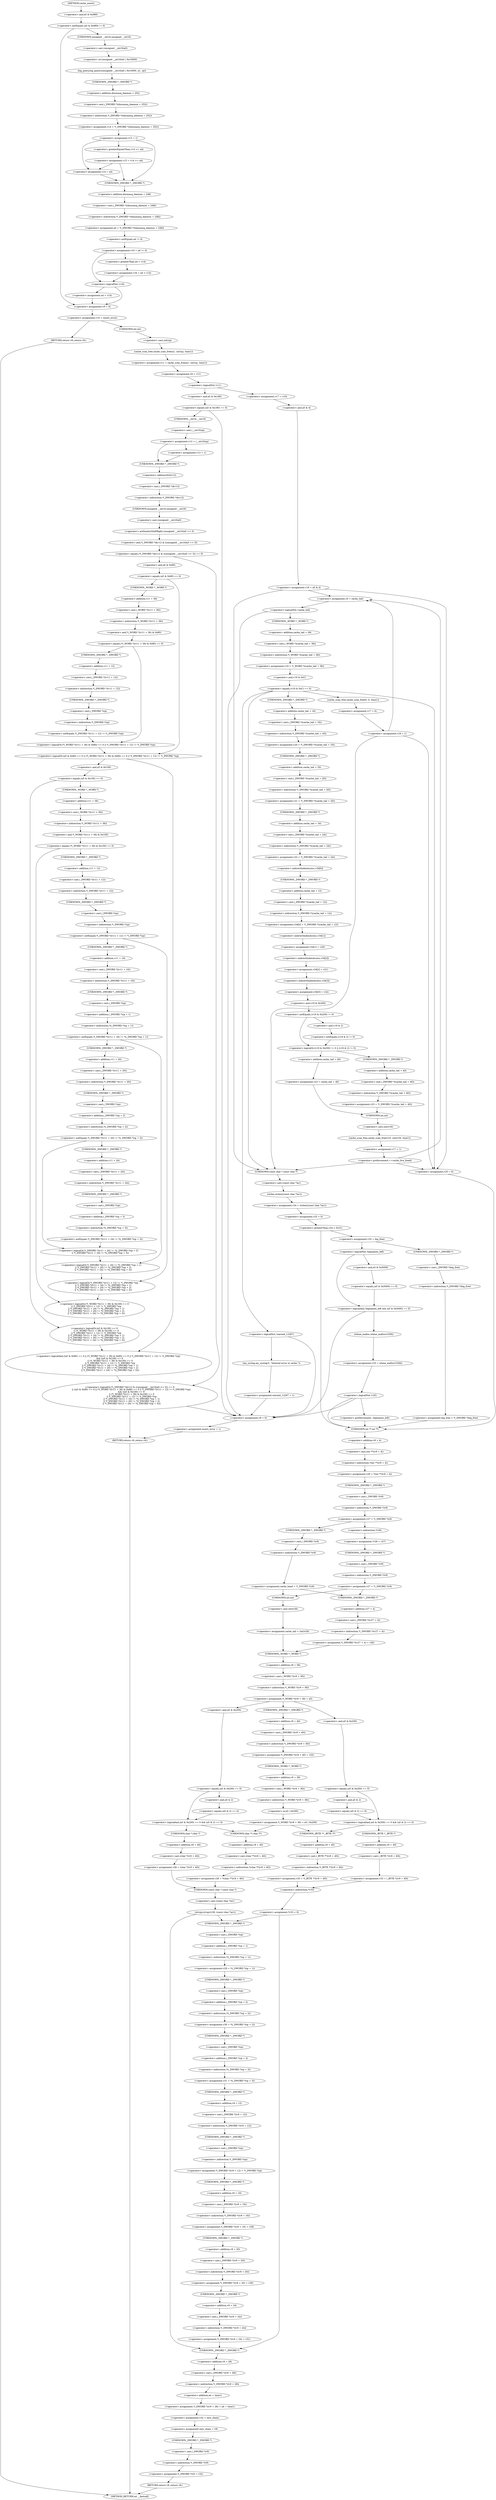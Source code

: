 digraph cache_insert {  
"1000159" [label = "(<operator>.notEquals,(a5 & 0x980) != 0)" ]
"1000160" [label = "(<operator>.and,a5 & 0x980)" ]
"1000165" [label = "(log_query,log_query((unsigned __int16)a5 | 0x10000, a1, cp))" ]
"1000166" [label = "(<operator>.or,(unsigned __int16)a5 | 0x10000)" ]
"1000167" [label = "(<operator>.cast,(unsigned __int16)a5)" ]
"1000168" [label = "(UNKNOWN,unsigned __int16,unsigned __int16)" ]
"1000173" [label = "(<operator>.assignment,v14 = *(_DWORD *)(dnsmasq_daemon + 252))" ]
"1000175" [label = "(<operator>.indirection,*(_DWORD *)(dnsmasq_daemon + 252))" ]
"1000176" [label = "(<operator>.cast,(_DWORD *)(dnsmasq_daemon + 252))" ]
"1000177" [label = "(UNKNOWN,_DWORD *,_DWORD *)" ]
"1000178" [label = "(<operator>.addition,dnsmasq_daemon + 252)" ]
"1000181" [label = "(<operator>.assignment,v15 = 1)" ]
"1000186" [label = "(<operator>.assignment,v15 = v14 >= a4)" ]
"1000188" [label = "(<operator>.greaterEqualsThan,v14 >= a4)" ]
"1000193" [label = "(<operator>.assignment,v14 = a4)" ]
"1000196" [label = "(<operator>.assignment,a4 = *(_DWORD *)(dnsmasq_daemon + 248))" ]
"1000198" [label = "(<operator>.indirection,*(_DWORD *)(dnsmasq_daemon + 248))" ]
"1000199" [label = "(<operator>.cast,(_DWORD *)(dnsmasq_daemon + 248))" ]
"1000200" [label = "(UNKNOWN,_DWORD *,_DWORD *)" ]
"1000201" [label = "(<operator>.addition,dnsmasq_daemon + 248)" ]
"1000204" [label = "(<operator>.assignment,v16 = a4 != 0)" ]
"1000206" [label = "(<operator>.notEquals,a4 != 0)" ]
"1000211" [label = "(<operator>.assignment,v16 = a4 > v14)" ]
"1000213" [label = "(<operator>.greaterThan,a4 > v14)" ]
"1000217" [label = "(<operator>.logicalNot,!v16)" ]
"1000219" [label = "(<operator>.assignment,a4 = v14)" ]
"1000222" [label = "(<operator>.assignment,v9 = 0)" ]
"1000225" [label = "(<operator>.assignment,v10 = insert_error)" ]
"1000230" [label = "(RETURN,return v9;,return v9;)" ]
"1000232" [label = "(<operator>.assignment,v11 = cache_scan_free(a1, (int)cp, time1))" ]
"1000234" [label = "(cache_scan_free,cache_scan_free(a1, (int)cp, time1))" ]
"1000236" [label = "(<operator>.cast,(int)cp)" ]
"1000237" [label = "(UNKNOWN,int,int)" ]
"1000240" [label = "(<operator>.assignment,v9 = v11)" ]
"1000244" [label = "(<operator>.logicalNot,!v11)" ]
"1000247" [label = "(<operator>.assignment,v17 = v10)" ]
"1000250" [label = "(<operator>.assignment,v18 = a5 & 4)" ]
"1000252" [label = "(<operator>.and,a5 & 4)" ]
"1000258" [label = "(<operator>.assignment,v9 = cache_tail)" ]
"1000262" [label = "(<operator>.logicalNot,!cache_tail)" ]
"1000265" [label = "(<operator>.assignment,v19 = *(_WORD *)(cache_tail + 36))" ]
"1000267" [label = "(<operator>.indirection,*(_WORD *)(cache_tail + 36))" ]
"1000268" [label = "(<operator>.cast,(_WORD *)(cache_tail + 36))" ]
"1000269" [label = "(UNKNOWN,_WORD *,_WORD *)" ]
"1000270" [label = "(<operator>.addition,cache_tail + 36)" ]
"1000274" [label = "(<operator>.equals,(v19 & 0xC) == 0)" ]
"1000275" [label = "(<operator>.and,v19 & 0xC)" ]
"1000284" [label = "(<operator>.logicalNot,!warned_12267)" ]
"1000287" [label = "(my_syslog,my_syslog(3, \"Internal error in cache.\"))" ]
"1000290" [label = "(<operator>.assignment,warned_12267 = 1)" ]
"1000297" [label = "(<operator>.assignment,v20 = *(_DWORD *)(cache_tail + 16))" ]
"1000299" [label = "(<operator>.indirection,*(_DWORD *)(cache_tail + 16))" ]
"1000300" [label = "(<operator>.cast,(_DWORD *)(cache_tail + 16))" ]
"1000301" [label = "(UNKNOWN,_DWORD *,_DWORD *)" ]
"1000302" [label = "(<operator>.addition,cache_tail + 16)" ]
"1000305" [label = "(<operator>.assignment,v21 = *(_DWORD *)(cache_tail + 20))" ]
"1000307" [label = "(<operator>.indirection,*(_DWORD *)(cache_tail + 20))" ]
"1000308" [label = "(<operator>.cast,(_DWORD *)(cache_tail + 20))" ]
"1000309" [label = "(UNKNOWN,_DWORD *,_DWORD *)" ]
"1000310" [label = "(<operator>.addition,cache_tail + 20)" ]
"1000313" [label = "(<operator>.assignment,v22 = *(_DWORD *)(cache_tail + 24))" ]
"1000315" [label = "(<operator>.indirection,*(_DWORD *)(cache_tail + 24))" ]
"1000316" [label = "(<operator>.cast,(_DWORD *)(cache_tail + 24))" ]
"1000317" [label = "(UNKNOWN,_DWORD *,_DWORD *)" ]
"1000318" [label = "(<operator>.addition,cache_tail + 24)" ]
"1000321" [label = "(<operator>.assignment,v34[0] = *(_DWORD *)(cache_tail + 12))" ]
"1000322" [label = "(<operator>.indirectIndexAccess,v34[0])" ]
"1000325" [label = "(<operator>.indirection,*(_DWORD *)(cache_tail + 12))" ]
"1000326" [label = "(<operator>.cast,(_DWORD *)(cache_tail + 12))" ]
"1000327" [label = "(UNKNOWN,_DWORD *,_DWORD *)" ]
"1000328" [label = "(<operator>.addition,cache_tail + 12)" ]
"1000331" [label = "(<operator>.assignment,v34[1] = v20)" ]
"1000332" [label = "(<operator>.indirectIndexAccess,v34[1])" ]
"1000336" [label = "(<operator>.assignment,v34[2] = v21)" ]
"1000337" [label = "(<operator>.indirectIndexAccess,v34[2])" ]
"1000341" [label = "(<operator>.assignment,v34[3] = v22)" ]
"1000342" [label = "(<operator>.indirectIndexAccess,v34[3])" ]
"1000347" [label = "(<operator>.logicalOr,(v19 & 0x200) != 0 || (v19 & 2) != 0)" ]
"1000348" [label = "(<operator>.notEquals,(v19 & 0x200) != 0)" ]
"1000349" [label = "(<operator>.and,v19 & 0x200)" ]
"1000353" [label = "(<operator>.notEquals,(v19 & 2) != 0)" ]
"1000354" [label = "(<operator>.and,v19 & 2)" ]
"1000358" [label = "(<operator>.assignment,v23 = *(_DWORD *)(cache_tail + 40))" ]
"1000360" [label = "(<operator>.indirection,*(_DWORD *)(cache_tail + 40))" ]
"1000361" [label = "(<operator>.cast,(_DWORD *)(cache_tail + 40))" ]
"1000362" [label = "(UNKNOWN,_DWORD *,_DWORD *)" ]
"1000363" [label = "(<operator>.addition,cache_tail + 40)" ]
"1000367" [label = "(<operator>.assignment,v23 = cache_tail + 40)" ]
"1000369" [label = "(<operator>.addition,cache_tail + 40)" ]
"1000372" [label = "(cache_scan_free,cache_scan_free(v23, (int)v34, time1))" ]
"1000374" [label = "(<operator>.cast,(int)v34)" ]
"1000375" [label = "(UNKNOWN,int,int)" ]
"1000378" [label = "(<operator>.assignment,v17 = 1)" ]
"1000381" [label = "(<operator>.preIncrement,++cache_live_freed)" ]
"1000385" [label = "(cache_scan_free,cache_scan_free(0, 0, time1))" ]
"1000389" [label = "(<operator>.assignment,v17 = 0)" ]
"1000392" [label = "(<operator>.assignment,v18 = 1)" ]
"1000398" [label = "(<operator>.assignment,v24 = strlen((const char *)a1))" ]
"1000400" [label = "(strlen,strlen((const char *)a1))" ]
"1000401" [label = "(<operator>.cast,(const char *)a1)" ]
"1000402" [label = "(UNKNOWN,const char *,const char *)" ]
"1000404" [label = "(<operator>.assignment,v25 = 0)" ]
"1000408" [label = "(<operator>.greaterThan,v24 > 0x31)" ]
"1000412" [label = "(<operator>.assignment,v25 = big_free)" ]
"1000418" [label = "(<operator>.assignment,big_free = *(_DWORD *)big_free)" ]
"1000420" [label = "(<operator>.indirection,*(_DWORD *)big_free)" ]
"1000421" [label = "(<operator>.cast,(_DWORD *)big_free)" ]
"1000422" [label = "(UNKNOWN,_DWORD *,_DWORD *)" ]
"1000427" [label = "(<operator>.logicalAnd,!bignames_left && (a5 & 0x5000) == 0)" ]
"1000428" [label = "(<operator>.logicalNot,!bignames_left)" ]
"1000430" [label = "(<operator>.equals,(a5 & 0x5000) == 0)" ]
"1000431" [label = "(<operator>.and,a5 & 0x5000)" ]
"1000436" [label = "(<operator>.assignment,v25 = whine_malloc(1028))" ]
"1000438" [label = "(whine_malloc,whine_malloc(1028))" ]
"1000441" [label = "(<operator>.logicalNot,!v25)" ]
"1000446" [label = "(<operator>.preDecrement,--bignames_left)" ]
"1000450" [label = "(<operator>.assignment,v25 = 0)" ]
"1000453" [label = "(<operator>.assignment,v26 = *(int **)(v9 + 4))" ]
"1000455" [label = "(<operator>.indirection,*(int **)(v9 + 4))" ]
"1000456" [label = "(<operator>.cast,(int **)(v9 + 4))" ]
"1000457" [label = "(UNKNOWN,int **,int **)" ]
"1000458" [label = "(<operator>.addition,v9 + 4)" ]
"1000461" [label = "(<operator>.assignment,v27 = *(_DWORD *)v9)" ]
"1000463" [label = "(<operator>.indirection,*(_DWORD *)v9)" ]
"1000464" [label = "(<operator>.cast,(_DWORD *)v9)" ]
"1000465" [label = "(UNKNOWN,_DWORD *,_DWORD *)" ]
"1000470" [label = "(<operator>.assignment,*v26 = v27)" ]
"1000471" [label = "(<operator>.indirection,*v26)" ]
"1000474" [label = "(<operator>.assignment,v27 = *(_DWORD *)v9)" ]
"1000476" [label = "(<operator>.indirection,*(_DWORD *)v9)" ]
"1000477" [label = "(<operator>.cast,(_DWORD *)v9)" ]
"1000478" [label = "(UNKNOWN,_DWORD *,_DWORD *)" ]
"1000482" [label = "(<operator>.assignment,cache_head = *(_DWORD *)v9)" ]
"1000484" [label = "(<operator>.indirection,*(_DWORD *)v9)" ]
"1000485" [label = "(<operator>.cast,(_DWORD *)v9)" ]
"1000486" [label = "(UNKNOWN,_DWORD *,_DWORD *)" ]
"1000490" [label = "(<operator>.assignment,*(_DWORD *)(v27 + 4) = v26)" ]
"1000491" [label = "(<operator>.indirection,*(_DWORD *)(v27 + 4))" ]
"1000492" [label = "(<operator>.cast,(_DWORD *)(v27 + 4))" ]
"1000493" [label = "(UNKNOWN,_DWORD *,_DWORD *)" ]
"1000494" [label = "(<operator>.addition,v27 + 4)" ]
"1000499" [label = "(<operator>.assignment,cache_tail = (int)v26)" ]
"1000501" [label = "(<operator>.cast,(int)v26)" ]
"1000502" [label = "(UNKNOWN,int,int)" ]
"1000504" [label = "(<operator>.assignment,*(_WORD *)(v9 + 36) = a5)" ]
"1000505" [label = "(<operator>.indirection,*(_WORD *)(v9 + 36))" ]
"1000506" [label = "(<operator>.cast,(_WORD *)(v9 + 36))" ]
"1000507" [label = "(UNKNOWN,_WORD *,_WORD *)" ]
"1000508" [label = "(<operator>.addition,v9 + 36)" ]
"1000515" [label = "(<operator>.assignment,*(_DWORD *)(v9 + 40) = v25)" ]
"1000516" [label = "(<operator>.indirection,*(_DWORD *)(v9 + 40))" ]
"1000517" [label = "(<operator>.cast,(_DWORD *)(v9 + 40))" ]
"1000518" [label = "(UNKNOWN,_DWORD *,_DWORD *)" ]
"1000519" [label = "(<operator>.addition,v9 + 40)" ]
"1000523" [label = "(<operator>.assignment,*(_WORD *)(v9 + 36) = a5 | 0x200)" ]
"1000524" [label = "(<operator>.indirection,*(_WORD *)(v9 + 36))" ]
"1000525" [label = "(<operator>.cast,(_WORD *)(v9 + 36))" ]
"1000526" [label = "(UNKNOWN,_WORD *,_WORD *)" ]
"1000527" [label = "(<operator>.addition,v9 + 36)" ]
"1000530" [label = "(<operator>.or,a5 | 0x200)" ]
"1000542" [label = "(<operator>.logicalAnd,(a5 & 0x200) == 0 && (a5 & 2) == 0)" ]
"1000543" [label = "(<operator>.equals,(a5 & 0x200) == 0)" ]
"1000544" [label = "(<operator>.and,a5 & 0x200)" ]
"1000548" [label = "(<operator>.equals,(a5 & 2) == 0)" ]
"1000549" [label = "(<operator>.and,a5 & 2)" ]
"1000554" [label = "(<operator>.assignment,v28 = (char *)(v9 + 40))" ]
"1000556" [label = "(<operator>.cast,(char *)(v9 + 40))" ]
"1000557" [label = "(UNKNOWN,char *,char *)" ]
"1000558" [label = "(<operator>.addition,v9 + 40)" ]
"1000563" [label = "(<operator>.assignment,v28 = *(char **)(v9 + 40))" ]
"1000565" [label = "(<operator>.indirection,*(char **)(v9 + 40))" ]
"1000566" [label = "(<operator>.cast,(char **)(v9 + 40))" ]
"1000567" [label = "(UNKNOWN,char **,char **)" ]
"1000568" [label = "(<operator>.addition,v9 + 40)" ]
"1000572" [label = "(strcpy,strcpy(v28, (const char *)a1))" ]
"1000574" [label = "(<operator>.cast,(const char *)a1)" ]
"1000575" [label = "(UNKNOWN,const char *,const char *)" ]
"1000581" [label = "(<operator>.assignment,v29 = *((_DWORD *)cp + 1))" ]
"1000583" [label = "(<operator>.indirection,*((_DWORD *)cp + 1))" ]
"1000584" [label = "(<operator>.addition,(_DWORD *)cp + 1)" ]
"1000585" [label = "(<operator>.cast,(_DWORD *)cp)" ]
"1000586" [label = "(UNKNOWN,_DWORD *,_DWORD *)" ]
"1000589" [label = "(<operator>.assignment,v30 = *((_DWORD *)cp + 2))" ]
"1000591" [label = "(<operator>.indirection,*((_DWORD *)cp + 2))" ]
"1000592" [label = "(<operator>.addition,(_DWORD *)cp + 2)" ]
"1000593" [label = "(<operator>.cast,(_DWORD *)cp)" ]
"1000594" [label = "(UNKNOWN,_DWORD *,_DWORD *)" ]
"1000597" [label = "(<operator>.assignment,v31 = *((_DWORD *)cp + 3))" ]
"1000599" [label = "(<operator>.indirection,*((_DWORD *)cp + 3))" ]
"1000600" [label = "(<operator>.addition,(_DWORD *)cp + 3)" ]
"1000601" [label = "(<operator>.cast,(_DWORD *)cp)" ]
"1000602" [label = "(UNKNOWN,_DWORD *,_DWORD *)" ]
"1000605" [label = "(<operator>.assignment,*(_DWORD *)(v9 + 12) = *(_DWORD *)cp)" ]
"1000606" [label = "(<operator>.indirection,*(_DWORD *)(v9 + 12))" ]
"1000607" [label = "(<operator>.cast,(_DWORD *)(v9 + 12))" ]
"1000608" [label = "(UNKNOWN,_DWORD *,_DWORD *)" ]
"1000609" [label = "(<operator>.addition,v9 + 12)" ]
"1000612" [label = "(<operator>.indirection,*(_DWORD *)cp)" ]
"1000613" [label = "(<operator>.cast,(_DWORD *)cp)" ]
"1000614" [label = "(UNKNOWN,_DWORD *,_DWORD *)" ]
"1000616" [label = "(<operator>.assignment,*(_DWORD *)(v9 + 16) = v29)" ]
"1000617" [label = "(<operator>.indirection,*(_DWORD *)(v9 + 16))" ]
"1000618" [label = "(<operator>.cast,(_DWORD *)(v9 + 16))" ]
"1000619" [label = "(UNKNOWN,_DWORD *,_DWORD *)" ]
"1000620" [label = "(<operator>.addition,v9 + 16)" ]
"1000624" [label = "(<operator>.assignment,*(_DWORD *)(v9 + 20) = v30)" ]
"1000625" [label = "(<operator>.indirection,*(_DWORD *)(v9 + 20))" ]
"1000626" [label = "(<operator>.cast,(_DWORD *)(v9 + 20))" ]
"1000627" [label = "(UNKNOWN,_DWORD *,_DWORD *)" ]
"1000628" [label = "(<operator>.addition,v9 + 20)" ]
"1000632" [label = "(<operator>.assignment,*(_DWORD *)(v9 + 24) = v31)" ]
"1000633" [label = "(<operator>.indirection,*(_DWORD *)(v9 + 24))" ]
"1000634" [label = "(<operator>.cast,(_DWORD *)(v9 + 24))" ]
"1000635" [label = "(UNKNOWN,_DWORD *,_DWORD *)" ]
"1000636" [label = "(<operator>.addition,v9 + 24)" ]
"1000640" [label = "(<operator>.assignment,*(_DWORD *)(v9 + 28) = a4 + time1)" ]
"1000641" [label = "(<operator>.indirection,*(_DWORD *)(v9 + 28))" ]
"1000642" [label = "(<operator>.cast,(_DWORD *)(v9 + 28))" ]
"1000643" [label = "(UNKNOWN,_DWORD *,_DWORD *)" ]
"1000644" [label = "(<operator>.addition,v9 + 28)" ]
"1000647" [label = "(<operator>.addition,a4 + time1)" ]
"1000650" [label = "(<operator>.assignment,v32 = new_chain)" ]
"1000653" [label = "(<operator>.assignment,new_chain = v9)" ]
"1000656" [label = "(<operator>.assignment,*(_DWORD *)v9 = v32)" ]
"1000657" [label = "(<operator>.indirection,*(_DWORD *)v9)" ]
"1000658" [label = "(<operator>.cast,(_DWORD *)v9)" ]
"1000659" [label = "(UNKNOWN,_DWORD *,_DWORD *)" ]
"1000662" [label = "(RETURN,return v9;,return v9;)" ]
"1000665" [label = "(<operator>.logicalAnd,(a5 & 0x200) == 0 && (a5 & 2) == 0)" ]
"1000666" [label = "(<operator>.equals,(a5 & 0x200) == 0)" ]
"1000667" [label = "(<operator>.and,a5 & 0x200)" ]
"1000671" [label = "(<operator>.equals,(a5 & 2) == 0)" ]
"1000672" [label = "(<operator>.and,a5 & 2)" ]
"1000677" [label = "(<operator>.assignment,v33 = (_BYTE *)(v9 + 40))" ]
"1000679" [label = "(<operator>.cast,(_BYTE *)(v9 + 40))" ]
"1000680" [label = "(UNKNOWN,_BYTE *,_BYTE *)" ]
"1000681" [label = "(<operator>.addition,v9 + 40)" ]
"1000685" [label = "(<operator>.assignment,*v33 = 0)" ]
"1000686" [label = "(<operator>.indirection,*v33)" ]
"1000690" [label = "(<operator>.assignment,v33 = *(_BYTE **)(v9 + 40))" ]
"1000692" [label = "(<operator>.indirection,*(_BYTE **)(v9 + 40))" ]
"1000693" [label = "(<operator>.cast,(_BYTE **)(v9 + 40))" ]
"1000694" [label = "(UNKNOWN,_BYTE **,_BYTE **)" ]
"1000695" [label = "(<operator>.addition,v9 + 40)" ]
"1000700" [label = "(<operator>.equals,(a5 & 0x180) == 0)" ]
"1000701" [label = "(<operator>.and,a5 & 0x180)" ]
"1000706" [label = "(<operator>.assignment,v12 = (__int16)cp)" ]
"1000708" [label = "(<operator>.cast,(__int16)cp)" ]
"1000709" [label = "(UNKNOWN,__int16,__int16)" ]
"1000713" [label = "(<operator>.assignment,v12 = 1)" ]
"1000717" [label = "(<operator>.logicalOr,(*(_DWORD *)&v12 & ((unsigned __int16)a5 >> 3)) == 0\n    || ((a5 & 0x80) == 0 || (*(_WORD *)(v11 + 36) & 0x80) == 0 || *(_DWORD *)(v11 + 12) != *(_DWORD *)cp)\n    && ((a5 & 0x100) == 0\n     || (*(_WORD *)(v11 + 36) & 0x100) == 0\n     || *(_DWORD *)(v11 + 12) != *(_DWORD *)cp\n     || *(_DWORD *)(v11 + 16) != *((_DWORD *)cp + 1)\n     || *(_DWORD *)(v11 + 20) != *((_DWORD *)cp + 2)\n     || *(_DWORD *)(v11 + 24) != *((_DWORD *)cp + 3)))" ]
"1000718" [label = "(<operator>.equals,(*(_DWORD *)&v12 & ((unsigned __int16)a5 >> 3)) == 0)" ]
"1000719" [label = "(<operator>.and,*(_DWORD *)&v12 & ((unsigned __int16)a5 >> 3))" ]
"1000720" [label = "(<operator>.indirection,*(_DWORD *)&v12)" ]
"1000721" [label = "(<operator>.cast,(_DWORD *)&v12)" ]
"1000722" [label = "(UNKNOWN,_DWORD *,_DWORD *)" ]
"1000723" [label = "(<operator>.addressOf,&v12)" ]
"1000725" [label = "(<operator>.arithmeticShiftRight,(unsigned __int16)a5 >> 3)" ]
"1000726" [label = "(<operator>.cast,(unsigned __int16)a5)" ]
"1000727" [label = "(UNKNOWN,unsigned __int16,unsigned __int16)" ]
"1000731" [label = "(<operator>.logicalAnd,((a5 & 0x80) == 0 || (*(_WORD *)(v11 + 36) & 0x80) == 0 || *(_DWORD *)(v11 + 12) != *(_DWORD *)cp)\n    && ((a5 & 0x100) == 0\n     || (*(_WORD *)(v11 + 36) & 0x100) == 0\n     || *(_DWORD *)(v11 + 12) != *(_DWORD *)cp\n     || *(_DWORD *)(v11 + 16) != *((_DWORD *)cp + 1)\n     || *(_DWORD *)(v11 + 20) != *((_DWORD *)cp + 2)\n     || *(_DWORD *)(v11 + 24) != *((_DWORD *)cp + 3)))" ]
"1000732" [label = "(<operator>.logicalOr,(a5 & 0x80) == 0 || (*(_WORD *)(v11 + 36) & 0x80) == 0 || *(_DWORD *)(v11 + 12) != *(_DWORD *)cp)" ]
"1000733" [label = "(<operator>.equals,(a5 & 0x80) == 0)" ]
"1000734" [label = "(<operator>.and,a5 & 0x80)" ]
"1000738" [label = "(<operator>.logicalOr,(*(_WORD *)(v11 + 36) & 0x80) == 0 || *(_DWORD *)(v11 + 12) != *(_DWORD *)cp)" ]
"1000739" [label = "(<operator>.equals,(*(_WORD *)(v11 + 36) & 0x80) == 0)" ]
"1000740" [label = "(<operator>.and,*(_WORD *)(v11 + 36) & 0x80)" ]
"1000741" [label = "(<operator>.indirection,*(_WORD *)(v11 + 36))" ]
"1000742" [label = "(<operator>.cast,(_WORD *)(v11 + 36))" ]
"1000743" [label = "(UNKNOWN,_WORD *,_WORD *)" ]
"1000744" [label = "(<operator>.addition,v11 + 36)" ]
"1000749" [label = "(<operator>.notEquals,*(_DWORD *)(v11 + 12) != *(_DWORD *)cp)" ]
"1000750" [label = "(<operator>.indirection,*(_DWORD *)(v11 + 12))" ]
"1000751" [label = "(<operator>.cast,(_DWORD *)(v11 + 12))" ]
"1000752" [label = "(UNKNOWN,_DWORD *,_DWORD *)" ]
"1000753" [label = "(<operator>.addition,v11 + 12)" ]
"1000756" [label = "(<operator>.indirection,*(_DWORD *)cp)" ]
"1000757" [label = "(<operator>.cast,(_DWORD *)cp)" ]
"1000758" [label = "(UNKNOWN,_DWORD *,_DWORD *)" ]
"1000760" [label = "(<operator>.logicalOr,(a5 & 0x100) == 0\n     || (*(_WORD *)(v11 + 36) & 0x100) == 0\n     || *(_DWORD *)(v11 + 12) != *(_DWORD *)cp\n     || *(_DWORD *)(v11 + 16) != *((_DWORD *)cp + 1)\n     || *(_DWORD *)(v11 + 20) != *((_DWORD *)cp + 2)\n     || *(_DWORD *)(v11 + 24) != *((_DWORD *)cp + 3))" ]
"1000761" [label = "(<operator>.equals,(a5 & 0x100) == 0)" ]
"1000762" [label = "(<operator>.and,a5 & 0x100)" ]
"1000766" [label = "(<operator>.logicalOr,(*(_WORD *)(v11 + 36) & 0x100) == 0\n     || *(_DWORD *)(v11 + 12) != *(_DWORD *)cp\n     || *(_DWORD *)(v11 + 16) != *((_DWORD *)cp + 1)\n     || *(_DWORD *)(v11 + 20) != *((_DWORD *)cp + 2)\n     || *(_DWORD *)(v11 + 24) != *((_DWORD *)cp + 3))" ]
"1000767" [label = "(<operator>.equals,(*(_WORD *)(v11 + 36) & 0x100) == 0)" ]
"1000768" [label = "(<operator>.and,*(_WORD *)(v11 + 36) & 0x100)" ]
"1000769" [label = "(<operator>.indirection,*(_WORD *)(v11 + 36))" ]
"1000770" [label = "(<operator>.cast,(_WORD *)(v11 + 36))" ]
"1000771" [label = "(UNKNOWN,_WORD *,_WORD *)" ]
"1000772" [label = "(<operator>.addition,v11 + 36)" ]
"1000777" [label = "(<operator>.logicalOr,*(_DWORD *)(v11 + 12) != *(_DWORD *)cp\n     || *(_DWORD *)(v11 + 16) != *((_DWORD *)cp + 1)\n     || *(_DWORD *)(v11 + 20) != *((_DWORD *)cp + 2)\n     || *(_DWORD *)(v11 + 24) != *((_DWORD *)cp + 3))" ]
"1000778" [label = "(<operator>.notEquals,*(_DWORD *)(v11 + 12) != *(_DWORD *)cp)" ]
"1000779" [label = "(<operator>.indirection,*(_DWORD *)(v11 + 12))" ]
"1000780" [label = "(<operator>.cast,(_DWORD *)(v11 + 12))" ]
"1000781" [label = "(UNKNOWN,_DWORD *,_DWORD *)" ]
"1000782" [label = "(<operator>.addition,v11 + 12)" ]
"1000785" [label = "(<operator>.indirection,*(_DWORD *)cp)" ]
"1000786" [label = "(<operator>.cast,(_DWORD *)cp)" ]
"1000787" [label = "(UNKNOWN,_DWORD *,_DWORD *)" ]
"1000789" [label = "(<operator>.logicalOr,*(_DWORD *)(v11 + 16) != *((_DWORD *)cp + 1)\n     || *(_DWORD *)(v11 + 20) != *((_DWORD *)cp + 2)\n     || *(_DWORD *)(v11 + 24) != *((_DWORD *)cp + 3))" ]
"1000790" [label = "(<operator>.notEquals,*(_DWORD *)(v11 + 16) != *((_DWORD *)cp + 1))" ]
"1000791" [label = "(<operator>.indirection,*(_DWORD *)(v11 + 16))" ]
"1000792" [label = "(<operator>.cast,(_DWORD *)(v11 + 16))" ]
"1000793" [label = "(UNKNOWN,_DWORD *,_DWORD *)" ]
"1000794" [label = "(<operator>.addition,v11 + 16)" ]
"1000797" [label = "(<operator>.indirection,*((_DWORD *)cp + 1))" ]
"1000798" [label = "(<operator>.addition,(_DWORD *)cp + 1)" ]
"1000799" [label = "(<operator>.cast,(_DWORD *)cp)" ]
"1000800" [label = "(UNKNOWN,_DWORD *,_DWORD *)" ]
"1000803" [label = "(<operator>.logicalOr,*(_DWORD *)(v11 + 20) != *((_DWORD *)cp + 2)\n     || *(_DWORD *)(v11 + 24) != *((_DWORD *)cp + 3))" ]
"1000804" [label = "(<operator>.notEquals,*(_DWORD *)(v11 + 20) != *((_DWORD *)cp + 2))" ]
"1000805" [label = "(<operator>.indirection,*(_DWORD *)(v11 + 20))" ]
"1000806" [label = "(<operator>.cast,(_DWORD *)(v11 + 20))" ]
"1000807" [label = "(UNKNOWN,_DWORD *,_DWORD *)" ]
"1000808" [label = "(<operator>.addition,v11 + 20)" ]
"1000811" [label = "(<operator>.indirection,*((_DWORD *)cp + 2))" ]
"1000812" [label = "(<operator>.addition,(_DWORD *)cp + 2)" ]
"1000813" [label = "(<operator>.cast,(_DWORD *)cp)" ]
"1000814" [label = "(UNKNOWN,_DWORD *,_DWORD *)" ]
"1000817" [label = "(<operator>.notEquals,*(_DWORD *)(v11 + 24) != *((_DWORD *)cp + 3))" ]
"1000818" [label = "(<operator>.indirection,*(_DWORD *)(v11 + 24))" ]
"1000819" [label = "(<operator>.cast,(_DWORD *)(v11 + 24))" ]
"1000820" [label = "(UNKNOWN,_DWORD *,_DWORD *)" ]
"1000821" [label = "(<operator>.addition,v11 + 24)" ]
"1000824" [label = "(<operator>.indirection,*((_DWORD *)cp + 3))" ]
"1000825" [label = "(<operator>.addition,(_DWORD *)cp + 3)" ]
"1000826" [label = "(<operator>.cast,(_DWORD *)cp)" ]
"1000827" [label = "(UNKNOWN,_DWORD *,_DWORD *)" ]
"1000832" [label = "(<operator>.assignment,v9 = 0)" ]
"1000835" [label = "(<operator>.assignment,insert_error = 1)" ]
"1000838" [label = "(RETURN,return v9;,return v9;)" ]
"1000126" [label = "(METHOD,cache_insert)" ]
"1000840" [label = "(METHOD_RETURN,int __fastcall)" ]
  "1000159" -> "1000168" 
  "1000159" -> "1000222" 
  "1000160" -> "1000159" 
  "1000165" -> "1000177" 
  "1000166" -> "1000165" 
  "1000167" -> "1000166" 
  "1000168" -> "1000167" 
  "1000173" -> "1000181" 
  "1000175" -> "1000173" 
  "1000176" -> "1000175" 
  "1000177" -> "1000178" 
  "1000178" -> "1000176" 
  "1000181" -> "1000188" 
  "1000181" -> "1000193" 
  "1000181" -> "1000200" 
  "1000186" -> "1000193" 
  "1000186" -> "1000200" 
  "1000188" -> "1000186" 
  "1000193" -> "1000200" 
  "1000196" -> "1000206" 
  "1000198" -> "1000196" 
  "1000199" -> "1000198" 
  "1000200" -> "1000201" 
  "1000201" -> "1000199" 
  "1000204" -> "1000213" 
  "1000204" -> "1000217" 
  "1000206" -> "1000204" 
  "1000211" -> "1000217" 
  "1000213" -> "1000211" 
  "1000217" -> "1000219" 
  "1000217" -> "1000222" 
  "1000219" -> "1000222" 
  "1000222" -> "1000225" 
  "1000225" -> "1000230" 
  "1000225" -> "1000237" 
  "1000230" -> "1000840" 
  "1000232" -> "1000240" 
  "1000234" -> "1000232" 
  "1000236" -> "1000234" 
  "1000237" -> "1000236" 
  "1000240" -> "1000244" 
  "1000244" -> "1000247" 
  "1000244" -> "1000701" 
  "1000247" -> "1000252" 
  "1000250" -> "1000258" 
  "1000250" -> "1000402" 
  "1000250" -> "1000450" 
  "1000252" -> "1000250" 
  "1000258" -> "1000262" 
  "1000262" -> "1000832" 
  "1000262" -> "1000269" 
  "1000265" -> "1000275" 
  "1000267" -> "1000265" 
  "1000268" -> "1000267" 
  "1000269" -> "1000270" 
  "1000270" -> "1000268" 
  "1000274" -> "1000402" 
  "1000274" -> "1000450" 
  "1000274" -> "1000284" 
  "1000274" -> "1000301" 
  "1000274" -> "1000385" 
  "1000275" -> "1000274" 
  "1000284" -> "1000287" 
  "1000284" -> "1000832" 
  "1000287" -> "1000290" 
  "1000290" -> "1000832" 
  "1000297" -> "1000309" 
  "1000299" -> "1000297" 
  "1000300" -> "1000299" 
  "1000301" -> "1000302" 
  "1000302" -> "1000300" 
  "1000305" -> "1000317" 
  "1000307" -> "1000305" 
  "1000308" -> "1000307" 
  "1000309" -> "1000310" 
  "1000310" -> "1000308" 
  "1000313" -> "1000322" 
  "1000315" -> "1000313" 
  "1000316" -> "1000315" 
  "1000317" -> "1000318" 
  "1000318" -> "1000316" 
  "1000321" -> "1000332" 
  "1000322" -> "1000327" 
  "1000325" -> "1000321" 
  "1000326" -> "1000325" 
  "1000327" -> "1000328" 
  "1000328" -> "1000326" 
  "1000331" -> "1000337" 
  "1000332" -> "1000331" 
  "1000336" -> "1000342" 
  "1000337" -> "1000336" 
  "1000341" -> "1000349" 
  "1000342" -> "1000341" 
  "1000347" -> "1000362" 
  "1000347" -> "1000369" 
  "1000348" -> "1000347" 
  "1000348" -> "1000354" 
  "1000349" -> "1000348" 
  "1000353" -> "1000347" 
  "1000354" -> "1000353" 
  "1000358" -> "1000375" 
  "1000360" -> "1000358" 
  "1000361" -> "1000360" 
  "1000362" -> "1000363" 
  "1000363" -> "1000361" 
  "1000367" -> "1000375" 
  "1000369" -> "1000367" 
  "1000372" -> "1000378" 
  "1000374" -> "1000372" 
  "1000375" -> "1000374" 
  "1000378" -> "1000381" 
  "1000381" -> "1000258" 
  "1000381" -> "1000402" 
  "1000381" -> "1000450" 
  "1000385" -> "1000389" 
  "1000389" -> "1000392" 
  "1000392" -> "1000258" 
  "1000392" -> "1000402" 
  "1000392" -> "1000450" 
  "1000398" -> "1000404" 
  "1000400" -> "1000398" 
  "1000401" -> "1000400" 
  "1000402" -> "1000401" 
  "1000404" -> "1000408" 
  "1000408" -> "1000412" 
  "1000408" -> "1000457" 
  "1000412" -> "1000422" 
  "1000412" -> "1000428" 
  "1000418" -> "1000457" 
  "1000420" -> "1000418" 
  "1000421" -> "1000420" 
  "1000422" -> "1000421" 
  "1000427" -> "1000832" 
  "1000427" -> "1000438" 
  "1000428" -> "1000427" 
  "1000428" -> "1000431" 
  "1000430" -> "1000427" 
  "1000431" -> "1000430" 
  "1000436" -> "1000441" 
  "1000438" -> "1000436" 
  "1000441" -> "1000832" 
  "1000441" -> "1000446" 
  "1000441" -> "1000457" 
  "1000446" -> "1000457" 
  "1000450" -> "1000457" 
  "1000453" -> "1000465" 
  "1000455" -> "1000453" 
  "1000456" -> "1000455" 
  "1000457" -> "1000458" 
  "1000458" -> "1000456" 
  "1000461" -> "1000471" 
  "1000461" -> "1000486" 
  "1000463" -> "1000461" 
  "1000464" -> "1000463" 
  "1000465" -> "1000464" 
  "1000470" -> "1000478" 
  "1000471" -> "1000470" 
  "1000474" -> "1000493" 
  "1000474" -> "1000502" 
  "1000476" -> "1000474" 
  "1000477" -> "1000476" 
  "1000478" -> "1000477" 
  "1000482" -> "1000493" 
  "1000482" -> "1000502" 
  "1000484" -> "1000482" 
  "1000485" -> "1000484" 
  "1000486" -> "1000485" 
  "1000490" -> "1000507" 
  "1000491" -> "1000490" 
  "1000492" -> "1000491" 
  "1000493" -> "1000494" 
  "1000494" -> "1000492" 
  "1000499" -> "1000507" 
  "1000501" -> "1000499" 
  "1000502" -> "1000501" 
  "1000504" -> "1000518" 
  "1000504" -> "1000544" 
  "1000504" -> "1000667" 
  "1000505" -> "1000504" 
  "1000506" -> "1000505" 
  "1000507" -> "1000508" 
  "1000508" -> "1000506" 
  "1000515" -> "1000526" 
  "1000516" -> "1000515" 
  "1000517" -> "1000516" 
  "1000518" -> "1000519" 
  "1000519" -> "1000517" 
  "1000523" -> "1000567" 
  "1000523" -> "1000694" 
  "1000524" -> "1000530" 
  "1000525" -> "1000524" 
  "1000526" -> "1000527" 
  "1000527" -> "1000525" 
  "1000530" -> "1000523" 
  "1000542" -> "1000557" 
  "1000542" -> "1000567" 
  "1000543" -> "1000542" 
  "1000543" -> "1000549" 
  "1000544" -> "1000543" 
  "1000548" -> "1000542" 
  "1000549" -> "1000548" 
  "1000554" -> "1000575" 
  "1000556" -> "1000554" 
  "1000557" -> "1000558" 
  "1000558" -> "1000556" 
  "1000563" -> "1000575" 
  "1000565" -> "1000563" 
  "1000566" -> "1000565" 
  "1000567" -> "1000568" 
  "1000568" -> "1000566" 
  "1000572" -> "1000643" 
  "1000572" -> "1000586" 
  "1000574" -> "1000572" 
  "1000575" -> "1000574" 
  "1000581" -> "1000594" 
  "1000583" -> "1000581" 
  "1000584" -> "1000583" 
  "1000585" -> "1000584" 
  "1000586" -> "1000585" 
  "1000589" -> "1000602" 
  "1000591" -> "1000589" 
  "1000592" -> "1000591" 
  "1000593" -> "1000592" 
  "1000594" -> "1000593" 
  "1000597" -> "1000608" 
  "1000599" -> "1000597" 
  "1000600" -> "1000599" 
  "1000601" -> "1000600" 
  "1000602" -> "1000601" 
  "1000605" -> "1000619" 
  "1000606" -> "1000614" 
  "1000607" -> "1000606" 
  "1000608" -> "1000609" 
  "1000609" -> "1000607" 
  "1000612" -> "1000605" 
  "1000613" -> "1000612" 
  "1000614" -> "1000613" 
  "1000616" -> "1000627" 
  "1000617" -> "1000616" 
  "1000618" -> "1000617" 
  "1000619" -> "1000620" 
  "1000620" -> "1000618" 
  "1000624" -> "1000635" 
  "1000625" -> "1000624" 
  "1000626" -> "1000625" 
  "1000627" -> "1000628" 
  "1000628" -> "1000626" 
  "1000632" -> "1000643" 
  "1000633" -> "1000632" 
  "1000634" -> "1000633" 
  "1000635" -> "1000636" 
  "1000636" -> "1000634" 
  "1000640" -> "1000650" 
  "1000641" -> "1000647" 
  "1000642" -> "1000641" 
  "1000643" -> "1000644" 
  "1000644" -> "1000642" 
  "1000647" -> "1000640" 
  "1000650" -> "1000653" 
  "1000653" -> "1000659" 
  "1000656" -> "1000662" 
  "1000657" -> "1000656" 
  "1000658" -> "1000657" 
  "1000659" -> "1000658" 
  "1000662" -> "1000840" 
  "1000665" -> "1000680" 
  "1000665" -> "1000694" 
  "1000666" -> "1000665" 
  "1000666" -> "1000672" 
  "1000667" -> "1000666" 
  "1000671" -> "1000665" 
  "1000672" -> "1000671" 
  "1000677" -> "1000686" 
  "1000679" -> "1000677" 
  "1000680" -> "1000681" 
  "1000681" -> "1000679" 
  "1000685" -> "1000643" 
  "1000685" -> "1000586" 
  "1000686" -> "1000685" 
  "1000690" -> "1000686" 
  "1000692" -> "1000690" 
  "1000693" -> "1000692" 
  "1000694" -> "1000695" 
  "1000695" -> "1000693" 
  "1000700" -> "1000832" 
  "1000700" -> "1000709" 
  "1000701" -> "1000700" 
  "1000706" -> "1000722" 
  "1000706" -> "1000713" 
  "1000708" -> "1000706" 
  "1000709" -> "1000708" 
  "1000713" -> "1000722" 
  "1000717" -> "1000832" 
  "1000717" -> "1000838" 
  "1000718" -> "1000717" 
  "1000718" -> "1000734" 
  "1000719" -> "1000718" 
  "1000720" -> "1000727" 
  "1000721" -> "1000720" 
  "1000722" -> "1000723" 
  "1000723" -> "1000721" 
  "1000725" -> "1000719" 
  "1000726" -> "1000725" 
  "1000727" -> "1000726" 
  "1000731" -> "1000717" 
  "1000732" -> "1000731" 
  "1000732" -> "1000762" 
  "1000733" -> "1000743" 
  "1000733" -> "1000732" 
  "1000734" -> "1000733" 
  "1000738" -> "1000732" 
  "1000739" -> "1000752" 
  "1000739" -> "1000738" 
  "1000740" -> "1000739" 
  "1000741" -> "1000740" 
  "1000742" -> "1000741" 
  "1000743" -> "1000744" 
  "1000744" -> "1000742" 
  "1000749" -> "1000738" 
  "1000750" -> "1000758" 
  "1000751" -> "1000750" 
  "1000752" -> "1000753" 
  "1000753" -> "1000751" 
  "1000756" -> "1000749" 
  "1000757" -> "1000756" 
  "1000758" -> "1000757" 
  "1000760" -> "1000731" 
  "1000761" -> "1000771" 
  "1000761" -> "1000760" 
  "1000762" -> "1000761" 
  "1000766" -> "1000760" 
  "1000767" -> "1000781" 
  "1000767" -> "1000766" 
  "1000768" -> "1000767" 
  "1000769" -> "1000768" 
  "1000770" -> "1000769" 
  "1000771" -> "1000772" 
  "1000772" -> "1000770" 
  "1000777" -> "1000766" 
  "1000778" -> "1000793" 
  "1000778" -> "1000777" 
  "1000779" -> "1000787" 
  "1000780" -> "1000779" 
  "1000781" -> "1000782" 
  "1000782" -> "1000780" 
  "1000785" -> "1000778" 
  "1000786" -> "1000785" 
  "1000787" -> "1000786" 
  "1000789" -> "1000777" 
  "1000790" -> "1000807" 
  "1000790" -> "1000789" 
  "1000791" -> "1000800" 
  "1000792" -> "1000791" 
  "1000793" -> "1000794" 
  "1000794" -> "1000792" 
  "1000797" -> "1000790" 
  "1000798" -> "1000797" 
  "1000799" -> "1000798" 
  "1000800" -> "1000799" 
  "1000803" -> "1000789" 
  "1000804" -> "1000820" 
  "1000804" -> "1000803" 
  "1000805" -> "1000814" 
  "1000806" -> "1000805" 
  "1000807" -> "1000808" 
  "1000808" -> "1000806" 
  "1000811" -> "1000804" 
  "1000812" -> "1000811" 
  "1000813" -> "1000812" 
  "1000814" -> "1000813" 
  "1000817" -> "1000803" 
  "1000818" -> "1000827" 
  "1000819" -> "1000818" 
  "1000820" -> "1000821" 
  "1000821" -> "1000819" 
  "1000824" -> "1000817" 
  "1000825" -> "1000824" 
  "1000826" -> "1000825" 
  "1000827" -> "1000826" 
  "1000832" -> "1000835" 
  "1000835" -> "1000838" 
  "1000838" -> "1000840" 
  "1000126" -> "1000160" 
}
